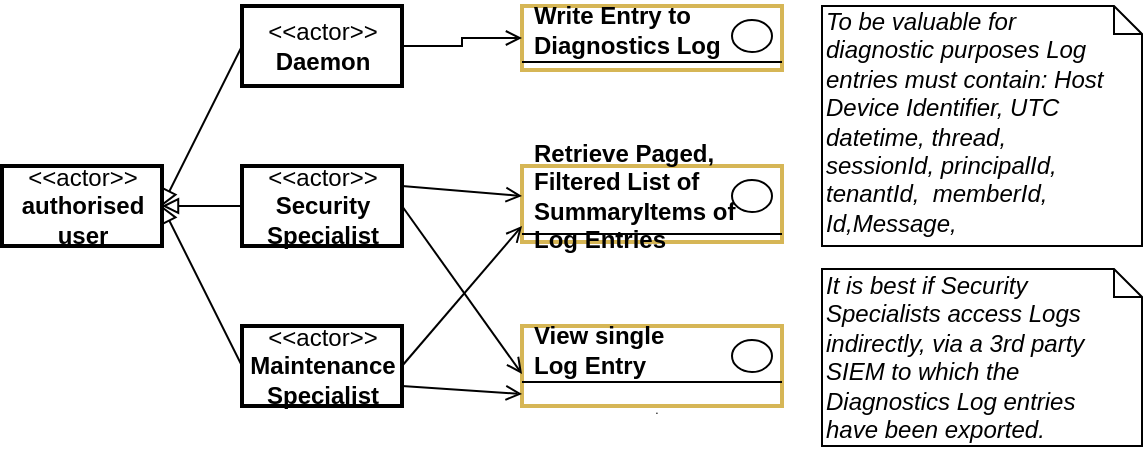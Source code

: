 <mxfile compressed="false" version="20.3.0" type="device">
  <diagram id="qrFjZdkasv-aO2LJt9ou" name="Functionality/Diagnostics/Logs">
    <mxGraphModel dx="1609" dy="517" grid="1" gridSize="10" guides="1" tooltips="1" connect="1" arrows="1" fold="1" page="1" pageScale="1" pageWidth="827" pageHeight="1169" math="0" shadow="0">
      <root>
        <mxCell id="D4k8mGF5kEXI2dwwQXFX-0" />
        <mxCell id="D4k8mGF5kEXI2dwwQXFX-1" parent="D4k8mGF5kEXI2dwwQXFX-0" />
        <mxCell id="D4k8mGF5kEXI2dwwQXFX-11" value="To be valuable for diagnostic purposes Log entries must contain: Host Device Identifier, UTC datetime, thread, sessionId, principalId, tenantId,&amp;nbsp; memberId, Id,Message,&amp;nbsp;" style="shape=note;whiteSpace=wrap;html=1;size=14;verticalAlign=top;align=left;spacingTop=-6;strokeWidth=1;fontSize=12;fontStyle=2;spacingRight=16;" parent="D4k8mGF5kEXI2dwwQXFX-1" vertex="1">
          <mxGeometry x="410" y="160" width="160" height="120" as="geometry" />
        </mxCell>
        <mxCell id="FrWV9Yk9Voi0F-BZQr_6-6" value="" style="fontStyle=1;align=center;verticalAlign=top;childLayout=stackLayout;horizontal=1;horizontalStack=0;resizeParent=1;resizeParentMax=0;resizeLast=0;marginBottom=0;strokeColor=#d6b656;strokeWidth=2;fillColor=none;" parent="D4k8mGF5kEXI2dwwQXFX-1" vertex="1">
          <mxGeometry x="260" y="160" width="130" height="32" as="geometry" />
        </mxCell>
        <mxCell id="FrWV9Yk9Voi0F-BZQr_6-7" value="Write Entry to &lt;br&gt;Diagnostics Log" style="html=1;align=left;spacingLeft=4;verticalAlign=middle;strokeColor=none;fillColor=none;fontStyle=1" parent="FrWV9Yk9Voi0F-BZQr_6-6" vertex="1">
          <mxGeometry width="130" height="24" as="geometry" />
        </mxCell>
        <mxCell id="FrWV9Yk9Voi0F-BZQr_6-8" value="" style="shape=ellipse;" parent="FrWV9Yk9Voi0F-BZQr_6-7" vertex="1">
          <mxGeometry x="1" width="20" height="16" relative="1" as="geometry">
            <mxPoint x="-25" y="7" as="offset" />
          </mxGeometry>
        </mxCell>
        <mxCell id="FrWV9Yk9Voi0F-BZQr_6-9" value="" style="line;strokeWidth=1;fillColor=none;align=left;verticalAlign=middle;spacingTop=-1;spacingLeft=3;spacingRight=3;rotatable=0;labelPosition=right;points=[];portConstraint=eastwest;" parent="FrWV9Yk9Voi0F-BZQr_6-6" vertex="1">
          <mxGeometry y="24" width="130" height="8" as="geometry" />
        </mxCell>
        <mxCell id="FrWV9Yk9Voi0F-BZQr_6-13" value="" style="fontStyle=1;align=center;verticalAlign=top;childLayout=stackLayout;horizontal=1;horizontalStack=0;resizeParent=1;resizeParentMax=0;resizeLast=0;marginBottom=0;strokeColor=#d6b656;strokeWidth=2;fillColor=none;" parent="D4k8mGF5kEXI2dwwQXFX-1" vertex="1">
          <mxGeometry x="260" y="240" width="130" height="38" as="geometry" />
        </mxCell>
        <mxCell id="FrWV9Yk9Voi0F-BZQr_6-14" value="Retrieve Paged,&lt;br&gt;Filtered List of &lt;br&gt;SummaryItems of &lt;br&gt;Log Entries" style="html=1;align=left;spacingLeft=4;verticalAlign=middle;strokeColor=none;fillColor=none;fontStyle=1" parent="FrWV9Yk9Voi0F-BZQr_6-13" vertex="1">
          <mxGeometry width="130" height="30" as="geometry" />
        </mxCell>
        <mxCell id="FrWV9Yk9Voi0F-BZQr_6-15" value="" style="shape=ellipse;" parent="FrWV9Yk9Voi0F-BZQr_6-14" vertex="1">
          <mxGeometry x="1" width="20" height="16" relative="1" as="geometry">
            <mxPoint x="-25" y="7" as="offset" />
          </mxGeometry>
        </mxCell>
        <mxCell id="FrWV9Yk9Voi0F-BZQr_6-16" value="" style="line;strokeWidth=1;fillColor=none;align=left;verticalAlign=middle;spacingTop=-1;spacingLeft=3;spacingRight=3;rotatable=0;labelPosition=right;points=[];portConstraint=eastwest;" parent="FrWV9Yk9Voi0F-BZQr_6-13" vertex="1">
          <mxGeometry y="30" width="130" height="8" as="geometry" />
        </mxCell>
        <mxCell id="FrWV9Yk9Voi0F-BZQr_6-18" value="" style="fontStyle=1;align=center;verticalAlign=top;childLayout=stackLayout;horizontal=1;horizontalStack=0;resizeParent=1;resizeParentMax=0;resizeLast=0;marginBottom=0;strokeColor=#d6b656;strokeWidth=2;fillColor=none;" parent="D4k8mGF5kEXI2dwwQXFX-1" vertex="1">
          <mxGeometry x="260" y="320" width="130" height="40" as="geometry" />
        </mxCell>
        <mxCell id="FrWV9Yk9Voi0F-BZQr_6-19" value="View single &lt;br&gt;Log Entry" style="html=1;align=left;spacingLeft=4;verticalAlign=middle;strokeColor=none;fillColor=none;fontStyle=1" parent="FrWV9Yk9Voi0F-BZQr_6-18" vertex="1">
          <mxGeometry width="130" height="24" as="geometry" />
        </mxCell>
        <mxCell id="FrWV9Yk9Voi0F-BZQr_6-20" value="" style="shape=ellipse;" parent="FrWV9Yk9Voi0F-BZQr_6-19" vertex="1">
          <mxGeometry x="1" width="20" height="16" relative="1" as="geometry">
            <mxPoint x="-25" y="7" as="offset" />
          </mxGeometry>
        </mxCell>
        <mxCell id="FrWV9Yk9Voi0F-BZQr_6-21" value="" style="line;strokeWidth=1;fillColor=none;align=left;verticalAlign=middle;spacingTop=-1;spacingLeft=3;spacingRight=3;rotatable=0;labelPosition=right;points=[];portConstraint=eastwest;" parent="FrWV9Yk9Voi0F-BZQr_6-18" vertex="1">
          <mxGeometry y="24" width="130" height="8" as="geometry" />
        </mxCell>
        <mxCell id="FrWV9Yk9Voi0F-BZQr_6-22" value="." style="html=1;align=center;spacingLeft=4;verticalAlign=top;strokeColor=none;fillColor=none;fontSize=6;" parent="FrWV9Yk9Voi0F-BZQr_6-18" vertex="1">
          <mxGeometry y="32" width="130" height="8" as="geometry" />
        </mxCell>
        <mxCell id="FrWV9Yk9Voi0F-BZQr_6-24" style="edgeStyle=orthogonalEdgeStyle;rounded=0;orthogonalLoop=1;jettySize=auto;html=1;entryX=0;entryY=0.5;entryDx=0;entryDy=0;endArrow=open;endFill=0;" parent="D4k8mGF5kEXI2dwwQXFX-1" source="FrWV9Yk9Voi0F-BZQr_6-23" target="FrWV9Yk9Voi0F-BZQr_6-6" edge="1">
          <mxGeometry relative="1" as="geometry" />
        </mxCell>
        <mxCell id="FrWV9Yk9Voi0F-BZQr_6-25" style="rounded=0;orthogonalLoop=1;jettySize=auto;html=1;entryX=0;entryY=0.5;entryDx=0;entryDy=0;endArrow=open;endFill=0;exitX=1;exitY=0.25;exitDx=0;exitDy=0;" parent="D4k8mGF5kEXI2dwwQXFX-1" source="FrWV9Yk9Voi0F-BZQr_6-26" target="FrWV9Yk9Voi0F-BZQr_6-14" edge="1">
          <mxGeometry relative="1" as="geometry" />
        </mxCell>
        <mxCell id="gdsuhqMnZrdAe9ZSeIL8-1" style="rounded=0;orthogonalLoop=1;jettySize=auto;html=1;entryX=1;entryY=0.5;entryDx=0;entryDy=0;endArrow=block;endFill=0;exitX=0;exitY=0.5;exitDx=0;exitDy=0;" parent="D4k8mGF5kEXI2dwwQXFX-1" source="FrWV9Yk9Voi0F-BZQr_6-23" target="gdsuhqMnZrdAe9ZSeIL8-0" edge="1">
          <mxGeometry relative="1" as="geometry" />
        </mxCell>
        <mxCell id="FrWV9Yk9Voi0F-BZQr_6-23" value="&amp;lt;&amp;lt;actor&amp;gt;&amp;gt;&lt;br&gt;&lt;b&gt;Daemon&lt;/b&gt;" style="text;html=1;align=center;verticalAlign=middle;dashed=0;strokeColor=#000000;strokeWidth=2;" parent="D4k8mGF5kEXI2dwwQXFX-1" vertex="1">
          <mxGeometry x="120" y="160" width="80" height="40" as="geometry" />
        </mxCell>
        <mxCell id="FrWV9Yk9Voi0F-BZQr_6-30" style="edgeStyle=none;rounded=0;orthogonalLoop=1;jettySize=auto;html=1;entryX=0;entryY=1;entryDx=0;entryDy=0;endArrow=open;endFill=0;exitX=1;exitY=0.5;exitDx=0;exitDy=0;" parent="D4k8mGF5kEXI2dwwQXFX-1" source="FrWV9Yk9Voi0F-BZQr_6-26" target="FrWV9Yk9Voi0F-BZQr_6-19" edge="1">
          <mxGeometry relative="1" as="geometry" />
        </mxCell>
        <mxCell id="gdsuhqMnZrdAe9ZSeIL8-2" style="edgeStyle=none;rounded=0;orthogonalLoop=1;jettySize=auto;html=1;exitX=0;exitY=0.5;exitDx=0;exitDy=0;endArrow=block;endFill=0;" parent="D4k8mGF5kEXI2dwwQXFX-1" source="FrWV9Yk9Voi0F-BZQr_6-26" edge="1">
          <mxGeometry relative="1" as="geometry">
            <mxPoint x="80" y="260" as="targetPoint" />
          </mxGeometry>
        </mxCell>
        <mxCell id="FrWV9Yk9Voi0F-BZQr_6-26" value="&amp;lt;&amp;lt;actor&amp;gt;&amp;gt;&lt;br&gt;&lt;b&gt;Security &lt;br&gt;Specialist&lt;/b&gt;" style="text;html=1;align=center;verticalAlign=middle;dashed=0;strokeColor=#000000;strokeWidth=2;" parent="D4k8mGF5kEXI2dwwQXFX-1" vertex="1">
          <mxGeometry x="120" y="240" width="80" height="40" as="geometry" />
        </mxCell>
        <mxCell id="FrWV9Yk9Voi0F-BZQr_6-28" style="edgeStyle=none;rounded=0;orthogonalLoop=1;jettySize=auto;html=1;entryX=0;entryY=1;entryDx=0;entryDy=0;endArrow=open;endFill=0;exitX=1;exitY=0.5;exitDx=0;exitDy=0;" parent="D4k8mGF5kEXI2dwwQXFX-1" source="FrWV9Yk9Voi0F-BZQr_6-27" target="FrWV9Yk9Voi0F-BZQr_6-14" edge="1">
          <mxGeometry relative="1" as="geometry" />
        </mxCell>
        <mxCell id="FrWV9Yk9Voi0F-BZQr_6-31" style="edgeStyle=none;rounded=0;orthogonalLoop=1;jettySize=auto;html=1;endArrow=open;endFill=0;exitX=1;exitY=0.75;exitDx=0;exitDy=0;entryX=0;entryY=0.25;entryDx=0;entryDy=0;" parent="D4k8mGF5kEXI2dwwQXFX-1" source="FrWV9Yk9Voi0F-BZQr_6-27" target="FrWV9Yk9Voi0F-BZQr_6-22" edge="1">
          <mxGeometry relative="1" as="geometry">
            <mxPoint x="260" y="348.5" as="targetPoint" />
          </mxGeometry>
        </mxCell>
        <mxCell id="gdsuhqMnZrdAe9ZSeIL8-3" style="edgeStyle=none;rounded=0;orthogonalLoop=1;jettySize=auto;html=1;exitX=0;exitY=0.5;exitDx=0;exitDy=0;endArrow=block;endFill=0;" parent="D4k8mGF5kEXI2dwwQXFX-1" source="FrWV9Yk9Voi0F-BZQr_6-27" edge="1">
          <mxGeometry relative="1" as="geometry">
            <mxPoint x="80" y="260" as="targetPoint" />
          </mxGeometry>
        </mxCell>
        <mxCell id="FrWV9Yk9Voi0F-BZQr_6-27" value="&amp;lt;&amp;lt;actor&amp;gt;&amp;gt;&lt;br&gt;&lt;b&gt;Maintenance &lt;br&gt;Specialist&lt;/b&gt;" style="text;html=1;align=center;verticalAlign=middle;dashed=0;strokeColor=#000000;strokeWidth=2;" parent="D4k8mGF5kEXI2dwwQXFX-1" vertex="1">
          <mxGeometry x="120" y="320" width="80" height="40" as="geometry" />
        </mxCell>
        <mxCell id="FrWV9Yk9Voi0F-BZQr_6-32" value="It is best if Security Specialists access Logs indirectly, via a 3rd party SIEM to which the Diagnostics Log entries have been exported." style="shape=note;whiteSpace=wrap;html=1;size=14;verticalAlign=top;align=left;spacingTop=-6;strokeWidth=1;fontSize=12;fontStyle=2;spacingRight=16;" parent="D4k8mGF5kEXI2dwwQXFX-1" vertex="1">
          <mxGeometry x="410" y="291.5" width="160" height="88.5" as="geometry" />
        </mxCell>
        <mxCell id="gdsuhqMnZrdAe9ZSeIL8-0" value="&amp;lt;&amp;lt;actor&amp;gt;&amp;gt;&lt;br&gt;&lt;b&gt;authorised &lt;br&gt;user&lt;/b&gt;" style="text;html=1;align=center;verticalAlign=middle;dashed=0;strokeColor=#000000;strokeWidth=2;" parent="D4k8mGF5kEXI2dwwQXFX-1" vertex="1">
          <mxGeometry y="240" width="80" height="40" as="geometry" />
        </mxCell>
        <mxCell id="-ussEjuwxVybMolgrwMT-0" value="Title" parent="D4k8mGF5kEXI2dwwQXFX-0" visible="0" />
        <mxCell id="D4k8mGF5kEXI2dwwQXFX-10" value="&lt;font style=&quot;font-size: 12px&quot;&gt;Diagram: Base System Logical Module -&amp;nbsp;Functionality -&amp;nbsp;Diagnostics&lt;/font&gt;" style="text;strokeColor=none;fillColor=none;html=1;fontSize=24;fontStyle=2;verticalAlign=middle;align=left;shadow=0;glass=0;comic=0;opacity=30;fontColor=#808080;" parent="-ussEjuwxVybMolgrwMT-0" vertex="1">
          <mxGeometry x="120" y="420" width="520" height="20" as="geometry" />
        </mxCell>
        <mxCell id="-ussEjuwxVybMolgrwMT-1" value="Information" parent="D4k8mGF5kEXI2dwwQXFX-0" visible="0" />
        <UserObject label="" tooltip="ABOUT&#xa;&#xa;Functionality &#xa;within the Base Logical Module&#xa;for handling common Diagnostic Tracing.&#xa;Diagnostic tracing is not saved to the Core relational database -- it usually goes to a rolling text log file, and sometimes is saved asynchronously to an cloud service.&#xa;&#xa;System specific Diagnostic log files should be local to the system (for both latency and access reasons) -- then exported to a central location for security and/or enterprise monitoring reasons." id="D4k8mGF5kEXI2dwwQXFX-12">
          <mxCell style="shape=image;html=1;verticalAlign=top;verticalLabelPosition=bottom;labelBackgroundColor=#ffffff;imageAspect=0;aspect=fixed;image=https://cdn1.iconfinder.com/data/icons/hawcons/32/699014-icon-28-information-128.png;shadow=0;dashed=0;fontFamily=Helvetica;fontSize=12;fontColor=#000000;align=center;strokeColor=#000000;fillColor=#505050;dashPattern=1 1;" parent="-ussEjuwxVybMolgrwMT-1" vertex="1">
            <mxGeometry x="660" y="380" width="20" height="20" as="geometry" />
          </mxCell>
        </UserObject>
      </root>
    </mxGraphModel>
  </diagram>
</mxfile>
